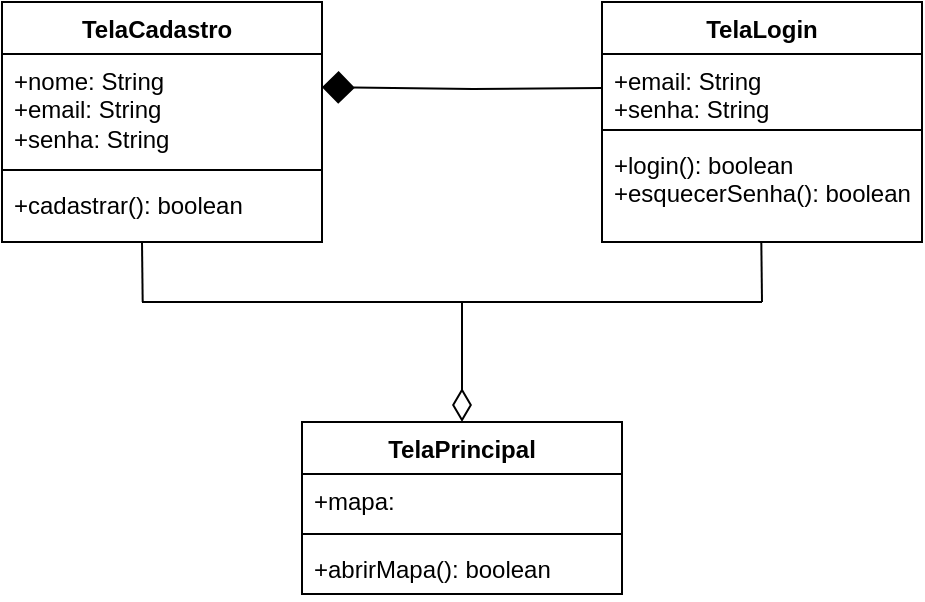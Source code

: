 <mxfile version="24.7.17">
  <diagram name="Página-1" id="Tie7UUpC3_sIgo1FeNzN">
    <mxGraphModel dx="1434" dy="323" grid="1" gridSize="10" guides="1" tooltips="1" connect="1" arrows="1" fold="1" page="1" pageScale="1" pageWidth="827" pageHeight="1169" math="0" shadow="0">
      <root>
        <mxCell id="0" />
        <mxCell id="1" parent="0" />
        <mxCell id="S1B9O-oS-OuoGrlYXSlp-33" value="TelaCadastro&lt;span style=&quot;white-space: pre;&quot;&gt;&#x9;&lt;/span&gt;" style="swimlane;fontStyle=1;align=center;verticalAlign=top;childLayout=stackLayout;horizontal=1;startSize=26;horizontalStack=0;resizeParent=1;resizeParentMax=0;resizeLast=0;collapsible=1;marginBottom=0;whiteSpace=wrap;html=1;" vertex="1" parent="1">
          <mxGeometry x="-40" y="240" width="160" height="120" as="geometry" />
        </mxCell>
        <mxCell id="S1B9O-oS-OuoGrlYXSlp-34" value="+nome: String&lt;div&gt;+email: String&lt;/div&gt;&lt;div&gt;+senha: String&lt;/div&gt;" style="text;strokeColor=none;fillColor=none;align=left;verticalAlign=top;spacingLeft=4;spacingRight=4;overflow=hidden;rotatable=0;points=[[0,0.5],[1,0.5]];portConstraint=eastwest;whiteSpace=wrap;html=1;" vertex="1" parent="S1B9O-oS-OuoGrlYXSlp-33">
          <mxGeometry y="26" width="160" height="54" as="geometry" />
        </mxCell>
        <mxCell id="S1B9O-oS-OuoGrlYXSlp-35" value="" style="line;strokeWidth=1;fillColor=none;align=left;verticalAlign=middle;spacingTop=-1;spacingLeft=3;spacingRight=3;rotatable=0;labelPosition=right;points=[];portConstraint=eastwest;strokeColor=inherit;" vertex="1" parent="S1B9O-oS-OuoGrlYXSlp-33">
          <mxGeometry y="80" width="160" height="8" as="geometry" />
        </mxCell>
        <mxCell id="S1B9O-oS-OuoGrlYXSlp-36" value="+cadastrar(): boolean" style="text;strokeColor=none;fillColor=none;align=left;verticalAlign=top;spacingLeft=4;spacingRight=4;overflow=hidden;rotatable=0;points=[[0,0.5],[1,0.5]];portConstraint=eastwest;whiteSpace=wrap;html=1;" vertex="1" parent="S1B9O-oS-OuoGrlYXSlp-33">
          <mxGeometry y="88" width="160" height="32" as="geometry" />
        </mxCell>
        <mxCell id="S1B9O-oS-OuoGrlYXSlp-55" style="edgeStyle=orthogonalEdgeStyle;rounded=0;orthogonalLoop=1;jettySize=auto;html=1;exitX=0.5;exitY=0;exitDx=0;exitDy=0;endArrow=none;endFill=0;startArrow=diamondThin;startFill=0;strokeWidth=1;startSize=14;" edge="1" parent="1" source="S1B9O-oS-OuoGrlYXSlp-37">
          <mxGeometry relative="1" as="geometry">
            <mxPoint x="190" y="390" as="targetPoint" />
          </mxGeometry>
        </mxCell>
        <mxCell id="S1B9O-oS-OuoGrlYXSlp-37" value="TelaPrincipal" style="swimlane;fontStyle=1;align=center;verticalAlign=top;childLayout=stackLayout;horizontal=1;startSize=26;horizontalStack=0;resizeParent=1;resizeParentMax=0;resizeLast=0;collapsible=1;marginBottom=0;whiteSpace=wrap;html=1;" vertex="1" parent="1">
          <mxGeometry x="110" y="450" width="160" height="86" as="geometry" />
        </mxCell>
        <mxCell id="S1B9O-oS-OuoGrlYXSlp-38" value="+mapa:&amp;nbsp;" style="text;strokeColor=none;fillColor=none;align=left;verticalAlign=top;spacingLeft=4;spacingRight=4;overflow=hidden;rotatable=0;points=[[0,0.5],[1,0.5]];portConstraint=eastwest;whiteSpace=wrap;html=1;" vertex="1" parent="S1B9O-oS-OuoGrlYXSlp-37">
          <mxGeometry y="26" width="160" height="26" as="geometry" />
        </mxCell>
        <mxCell id="S1B9O-oS-OuoGrlYXSlp-39" value="" style="line;strokeWidth=1;fillColor=none;align=left;verticalAlign=middle;spacingTop=-1;spacingLeft=3;spacingRight=3;rotatable=0;labelPosition=right;points=[];portConstraint=eastwest;strokeColor=inherit;" vertex="1" parent="S1B9O-oS-OuoGrlYXSlp-37">
          <mxGeometry y="52" width="160" height="8" as="geometry" />
        </mxCell>
        <mxCell id="S1B9O-oS-OuoGrlYXSlp-40" value="+abrirMapa(): boolean" style="text;strokeColor=none;fillColor=none;align=left;verticalAlign=top;spacingLeft=4;spacingRight=4;overflow=hidden;rotatable=0;points=[[0,0.5],[1,0.5]];portConstraint=eastwest;whiteSpace=wrap;html=1;" vertex="1" parent="S1B9O-oS-OuoGrlYXSlp-37">
          <mxGeometry y="60" width="160" height="26" as="geometry" />
        </mxCell>
        <mxCell id="S1B9O-oS-OuoGrlYXSlp-41" value="TelaLogin" style="swimlane;fontStyle=1;align=center;verticalAlign=top;childLayout=stackLayout;horizontal=1;startSize=26;horizontalStack=0;resizeParent=1;resizeParentMax=0;resizeLast=0;collapsible=1;marginBottom=0;whiteSpace=wrap;html=1;" vertex="1" parent="1">
          <mxGeometry x="260" y="240" width="160" height="120" as="geometry" />
        </mxCell>
        <mxCell id="S1B9O-oS-OuoGrlYXSlp-42" value="+email: String&lt;div&gt;+senha: String&lt;/div&gt;" style="text;strokeColor=none;fillColor=none;align=left;verticalAlign=top;spacingLeft=4;spacingRight=4;overflow=hidden;rotatable=0;points=[[0,0.5],[1,0.5]];portConstraint=eastwest;whiteSpace=wrap;html=1;" vertex="1" parent="S1B9O-oS-OuoGrlYXSlp-41">
          <mxGeometry y="26" width="160" height="34" as="geometry" />
        </mxCell>
        <mxCell id="S1B9O-oS-OuoGrlYXSlp-43" value="" style="line;strokeWidth=1;fillColor=none;align=left;verticalAlign=middle;spacingTop=-1;spacingLeft=3;spacingRight=3;rotatable=0;labelPosition=right;points=[];portConstraint=eastwest;strokeColor=inherit;" vertex="1" parent="S1B9O-oS-OuoGrlYXSlp-41">
          <mxGeometry y="60" width="160" height="8" as="geometry" />
        </mxCell>
        <mxCell id="S1B9O-oS-OuoGrlYXSlp-44" value="+login(): boolean&lt;div&gt;+esquecerSenha(): boolean&lt;/div&gt;" style="text;strokeColor=none;fillColor=none;align=left;verticalAlign=top;spacingLeft=4;spacingRight=4;overflow=hidden;rotatable=0;points=[[0,0.5],[1,0.5]];portConstraint=eastwest;whiteSpace=wrap;html=1;" vertex="1" parent="S1B9O-oS-OuoGrlYXSlp-41">
          <mxGeometry y="68" width="160" height="52" as="geometry" />
        </mxCell>
        <mxCell id="S1B9O-oS-OuoGrlYXSlp-54" style="edgeStyle=orthogonalEdgeStyle;rounded=0;orthogonalLoop=1;jettySize=auto;html=1;entryX=0.985;entryY=0.301;entryDx=0;entryDy=0;entryPerimeter=0;endArrow=diamond;endFill=1;strokeWidth=1;startSize=9;endSize=14;" edge="1" parent="1">
          <mxGeometry relative="1" as="geometry">
            <mxPoint x="260" y="283" as="sourcePoint" />
            <mxPoint x="120" y="282.624" as="targetPoint" />
          </mxGeometry>
        </mxCell>
        <mxCell id="S1B9O-oS-OuoGrlYXSlp-56" value="" style="endArrow=none;html=1;rounded=0;" edge="1" parent="1">
          <mxGeometry relative="1" as="geometry">
            <mxPoint x="110" y="390" as="sourcePoint" />
            <mxPoint x="270" y="390" as="targetPoint" />
          </mxGeometry>
        </mxCell>
        <mxCell id="S1B9O-oS-OuoGrlYXSlp-62" value="" style="endArrow=none;html=1;rounded=0;" edge="1" parent="1">
          <mxGeometry relative="1" as="geometry">
            <mxPoint x="339.66" y="360" as="sourcePoint" />
            <mxPoint x="340" y="390" as="targetPoint" />
          </mxGeometry>
        </mxCell>
        <mxCell id="S1B9O-oS-OuoGrlYXSlp-63" value="" style="endArrow=none;html=1;rounded=0;" edge="1" parent="1">
          <mxGeometry relative="1" as="geometry">
            <mxPoint x="180" y="390" as="sourcePoint" />
            <mxPoint x="340" y="390" as="targetPoint" />
          </mxGeometry>
        </mxCell>
        <mxCell id="S1B9O-oS-OuoGrlYXSlp-64" value="" style="endArrow=none;html=1;rounded=0;" edge="1" parent="1">
          <mxGeometry relative="1" as="geometry">
            <mxPoint x="30" y="390" as="sourcePoint" />
            <mxPoint x="190" y="390" as="targetPoint" />
          </mxGeometry>
        </mxCell>
        <mxCell id="S1B9O-oS-OuoGrlYXSlp-65" value="" style="endArrow=none;html=1;rounded=0;" edge="1" parent="1">
          <mxGeometry relative="1" as="geometry">
            <mxPoint x="30.0" y="360" as="sourcePoint" />
            <mxPoint x="30.34" y="390" as="targetPoint" />
          </mxGeometry>
        </mxCell>
      </root>
    </mxGraphModel>
  </diagram>
</mxfile>
